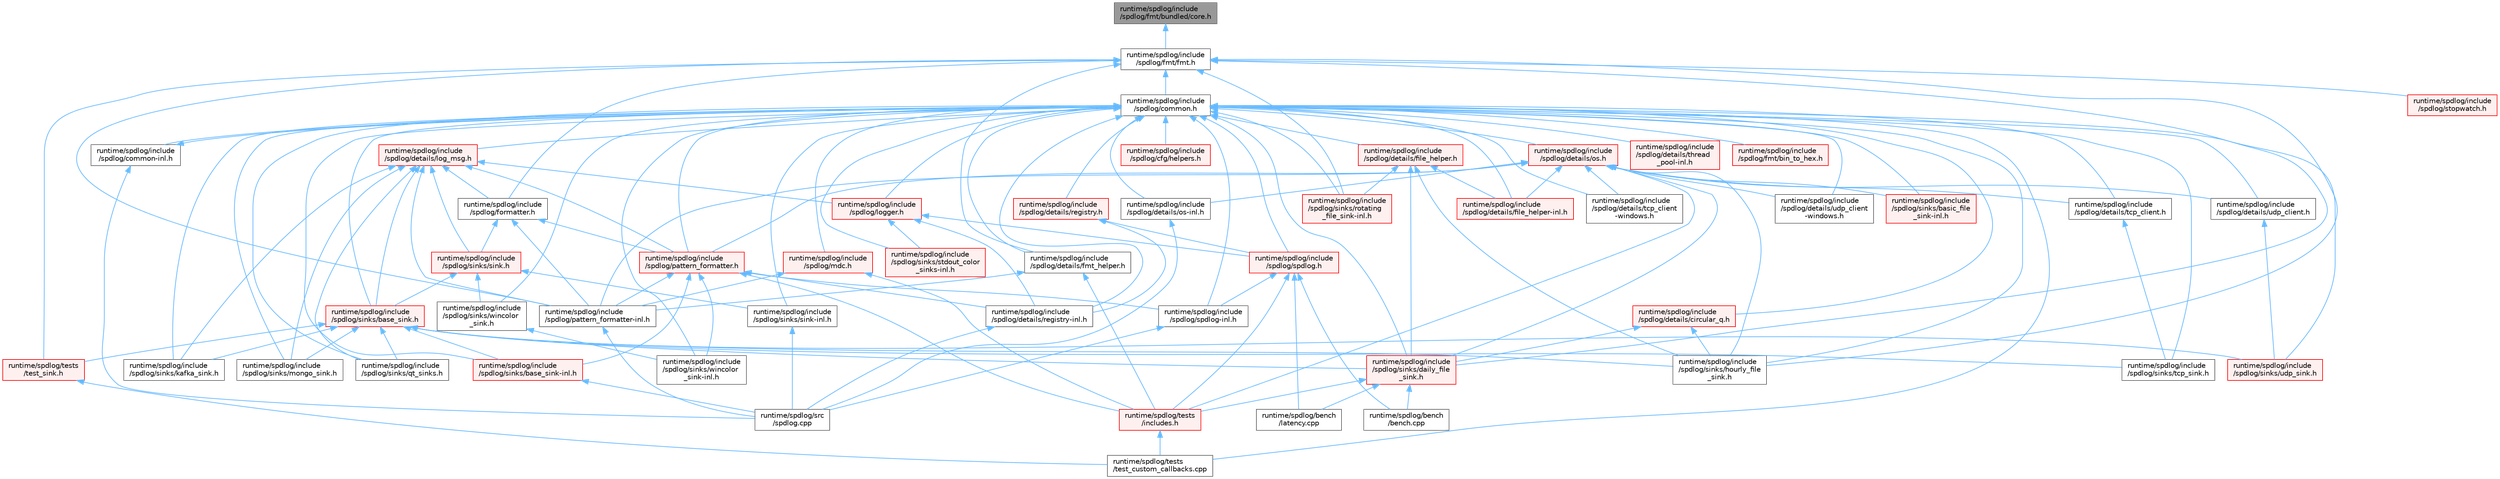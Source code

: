 digraph "runtime/spdlog/include/spdlog/fmt/bundled/core.h"
{
 // LATEX_PDF_SIZE
  bgcolor="transparent";
  edge [fontname=Helvetica,fontsize=10,labelfontname=Helvetica,labelfontsize=10];
  node [fontname=Helvetica,fontsize=10,shape=box,height=0.2,width=0.4];
  Node1 [id="Node000001",label="runtime/spdlog/include\l/spdlog/fmt/bundled/core.h",height=0.2,width=0.4,color="gray40", fillcolor="grey60", style="filled", fontcolor="black",tooltip=" "];
  Node1 -> Node2 [id="edge1_Node000001_Node000002",dir="back",color="steelblue1",style="solid",tooltip=" "];
  Node2 [id="Node000002",label="runtime/spdlog/include\l/spdlog/fmt/fmt.h",height=0.2,width=0.4,color="grey40", fillcolor="white", style="filled",URL="$fmt_8h.html",tooltip=" "];
  Node2 -> Node3 [id="edge2_Node000002_Node000003",dir="back",color="steelblue1",style="solid",tooltip=" "];
  Node3 [id="Node000003",label="runtime/spdlog/include\l/spdlog/common.h",height=0.2,width=0.4,color="grey40", fillcolor="white", style="filled",URL="$common_8h.html",tooltip=" "];
  Node3 -> Node4 [id="edge3_Node000003_Node000004",dir="back",color="steelblue1",style="solid",tooltip=" "];
  Node4 [id="Node000004",label="runtime/spdlog/include\l/spdlog/cfg/helpers.h",height=0.2,width=0.4,color="red", fillcolor="#FFF0F0", style="filled",URL="$helpers_8h.html",tooltip=" "];
  Node3 -> Node11 [id="edge4_Node000003_Node000011",dir="back",color="steelblue1",style="solid",tooltip=" "];
  Node11 [id="Node000011",label="runtime/spdlog/include\l/spdlog/common-inl.h",height=0.2,width=0.4,color="grey40", fillcolor="white", style="filled",URL="$common-inl_8h.html",tooltip=" "];
  Node11 -> Node3 [id="edge5_Node000011_Node000003",dir="back",color="steelblue1",style="solid",tooltip=" "];
  Node11 -> Node12 [id="edge6_Node000011_Node000012",dir="back",color="steelblue1",style="solid",tooltip=" "];
  Node12 [id="Node000012",label="runtime/spdlog/src\l/spdlog.cpp",height=0.2,width=0.4,color="grey40", fillcolor="white", style="filled",URL="$spdlog_8cpp.html",tooltip=" "];
  Node3 -> Node13 [id="edge7_Node000003_Node000013",dir="back",color="steelblue1",style="solid",tooltip=" "];
  Node13 [id="Node000013",label="runtime/spdlog/include\l/spdlog/details/circular_q.h",height=0.2,width=0.4,color="red", fillcolor="#FFF0F0", style="filled",URL="$circular__q_8h.html",tooltip=" "];
  Node13 -> Node73 [id="edge8_Node000013_Node000073",dir="back",color="steelblue1",style="solid",tooltip=" "];
  Node73 [id="Node000073",label="runtime/spdlog/include\l/spdlog/sinks/daily_file\l_sink.h",height=0.2,width=0.4,color="red", fillcolor="#FFF0F0", style="filled",URL="$daily__file__sink_8h.html",tooltip=" "];
  Node73 -> Node67 [id="edge9_Node000073_Node000067",dir="back",color="steelblue1",style="solid",tooltip=" "];
  Node67 [id="Node000067",label="runtime/spdlog/bench\l/bench.cpp",height=0.2,width=0.4,color="grey40", fillcolor="white", style="filled",URL="$bench_8cpp.html",tooltip=" "];
  Node73 -> Node21 [id="edge10_Node000073_Node000021",dir="back",color="steelblue1",style="solid",tooltip=" "];
  Node21 [id="Node000021",label="runtime/spdlog/bench\l/latency.cpp",height=0.2,width=0.4,color="grey40", fillcolor="white", style="filled",URL="$latency_8cpp.html",tooltip=" "];
  Node73 -> Node26 [id="edge11_Node000073_Node000026",dir="back",color="steelblue1",style="solid",tooltip=" "];
  Node26 [id="Node000026",label="runtime/spdlog/tests\l/includes.h",height=0.2,width=0.4,color="red", fillcolor="#FFF0F0", style="filled",URL="$includes_8h.html",tooltip=" "];
  Node26 -> Node32 [id="edge12_Node000026_Node000032",dir="back",color="steelblue1",style="solid",tooltip=" "];
  Node32 [id="Node000032",label="runtime/spdlog/tests\l/test_custom_callbacks.cpp",height=0.2,width=0.4,color="grey40", fillcolor="white", style="filled",URL="$test__custom__callbacks_8cpp.html",tooltip=" "];
  Node13 -> Node74 [id="edge13_Node000013_Node000074",dir="back",color="steelblue1",style="solid",tooltip=" "];
  Node74 [id="Node000074",label="runtime/spdlog/include\l/spdlog/sinks/hourly_file\l_sink.h",height=0.2,width=0.4,color="grey40", fillcolor="white", style="filled",URL="$hourly__file__sink_8h.html",tooltip=" "];
  Node3 -> Node76 [id="edge14_Node000003_Node000076",dir="back",color="steelblue1",style="solid",tooltip=" "];
  Node76 [id="Node000076",label="runtime/spdlog/include\l/spdlog/details/file_helper-inl.h",height=0.2,width=0.4,color="red", fillcolor="#FFF0F0", style="filled",URL="$file__helper-inl_8h.html",tooltip=" "];
  Node3 -> Node78 [id="edge15_Node000003_Node000078",dir="back",color="steelblue1",style="solid",tooltip=" "];
  Node78 [id="Node000078",label="runtime/spdlog/include\l/spdlog/details/file_helper.h",height=0.2,width=0.4,color="red", fillcolor="#FFF0F0", style="filled",URL="$file__helper_8h.html",tooltip=" "];
  Node78 -> Node76 [id="edge16_Node000078_Node000076",dir="back",color="steelblue1",style="solid",tooltip=" "];
  Node78 -> Node73 [id="edge17_Node000078_Node000073",dir="back",color="steelblue1",style="solid",tooltip=" "];
  Node78 -> Node74 [id="edge18_Node000078_Node000074",dir="back",color="steelblue1",style="solid",tooltip=" "];
  Node78 -> Node81 [id="edge19_Node000078_Node000081",dir="back",color="steelblue1",style="solid",tooltip=" "];
  Node81 [id="Node000081",label="runtime/spdlog/include\l/spdlog/sinks/rotating\l_file_sink-inl.h",height=0.2,width=0.4,color="red", fillcolor="#FFF0F0", style="filled",URL="$rotating__file__sink-inl_8h.html",tooltip=" "];
  Node3 -> Node83 [id="edge20_Node000003_Node000083",dir="back",color="steelblue1",style="solid",tooltip=" "];
  Node83 [id="Node000083",label="runtime/spdlog/include\l/spdlog/details/fmt_helper.h",height=0.2,width=0.4,color="grey40", fillcolor="white", style="filled",URL="$fmt__helper_8h.html",tooltip=" "];
  Node83 -> Node84 [id="edge21_Node000083_Node000084",dir="back",color="steelblue1",style="solid",tooltip=" "];
  Node84 [id="Node000084",label="runtime/spdlog/include\l/spdlog/pattern_formatter-inl.h",height=0.2,width=0.4,color="grey40", fillcolor="white", style="filled",URL="$pattern__formatter-inl_8h.html",tooltip=" "];
  Node84 -> Node12 [id="edge22_Node000084_Node000012",dir="back",color="steelblue1",style="solid",tooltip=" "];
  Node83 -> Node26 [id="edge23_Node000083_Node000026",dir="back",color="steelblue1",style="solid",tooltip=" "];
  Node3 -> Node85 [id="edge24_Node000003_Node000085",dir="back",color="steelblue1",style="solid",tooltip=" "];
  Node85 [id="Node000085",label="runtime/spdlog/include\l/spdlog/details/log_msg.h",height=0.2,width=0.4,color="red", fillcolor="#FFF0F0", style="filled",URL="$log__msg_8h.html",tooltip=" "];
  Node85 -> Node89 [id="edge25_Node000085_Node000089",dir="back",color="steelblue1",style="solid",tooltip=" "];
  Node89 [id="Node000089",label="runtime/spdlog/include\l/spdlog/formatter.h",height=0.2,width=0.4,color="grey40", fillcolor="white", style="filled",URL="$formatter_8h.html",tooltip=" "];
  Node89 -> Node84 [id="edge26_Node000089_Node000084",dir="back",color="steelblue1",style="solid",tooltip=" "];
  Node89 -> Node90 [id="edge27_Node000089_Node000090",dir="back",color="steelblue1",style="solid",tooltip=" "];
  Node90 [id="Node000090",label="runtime/spdlog/include\l/spdlog/pattern_formatter.h",height=0.2,width=0.4,color="red", fillcolor="#FFF0F0", style="filled",URL="$pattern__formatter_8h.html",tooltip=" "];
  Node90 -> Node50 [id="edge28_Node000090_Node000050",dir="back",color="steelblue1",style="solid",tooltip=" "];
  Node50 [id="Node000050",label="runtime/spdlog/include\l/spdlog/details/registry-inl.h",height=0.2,width=0.4,color="grey40", fillcolor="white", style="filled",URL="$registry-inl_8h.html",tooltip=" "];
  Node50 -> Node12 [id="edge29_Node000050_Node000012",dir="back",color="steelblue1",style="solid",tooltip=" "];
  Node90 -> Node84 [id="edge30_Node000090_Node000084",dir="back",color="steelblue1",style="solid",tooltip=" "];
  Node90 -> Node92 [id="edge31_Node000090_Node000092",dir="back",color="steelblue1",style="solid",tooltip=" "];
  Node92 [id="Node000092",label="runtime/spdlog/include\l/spdlog/sinks/base_sink-inl.h",height=0.2,width=0.4,color="red", fillcolor="#FFF0F0", style="filled",URL="$base__sink-inl_8h.html",tooltip=" "];
  Node92 -> Node12 [id="edge32_Node000092_Node000012",dir="back",color="steelblue1",style="solid",tooltip=" "];
  Node90 -> Node96 [id="edge33_Node000090_Node000096",dir="back",color="steelblue1",style="solid",tooltip=" "];
  Node96 [id="Node000096",label="runtime/spdlog/include\l/spdlog/sinks/wincolor\l_sink-inl.h",height=0.2,width=0.4,color="grey40", fillcolor="white", style="filled",URL="$wincolor__sink-inl_8h.html",tooltip=" "];
  Node90 -> Node69 [id="edge34_Node000090_Node000069",dir="back",color="steelblue1",style="solid",tooltip=" "];
  Node69 [id="Node000069",label="runtime/spdlog/include\l/spdlog/spdlog-inl.h",height=0.2,width=0.4,color="grey40", fillcolor="white", style="filled",URL="$spdlog-inl_8h.html",tooltip=" "];
  Node69 -> Node12 [id="edge35_Node000069_Node000012",dir="back",color="steelblue1",style="solid",tooltip=" "];
  Node90 -> Node26 [id="edge36_Node000090_Node000026",dir="back",color="steelblue1",style="solid",tooltip=" "];
  Node89 -> Node97 [id="edge37_Node000089_Node000097",dir="back",color="steelblue1",style="solid",tooltip=" "];
  Node97 [id="Node000097",label="runtime/spdlog/include\l/spdlog/sinks/sink.h",height=0.2,width=0.4,color="red", fillcolor="#FFF0F0", style="filled",URL="$sink_8h.html",tooltip=" "];
  Node97 -> Node100 [id="edge38_Node000097_Node000100",dir="back",color="steelblue1",style="solid",tooltip=" "];
  Node100 [id="Node000100",label="runtime/spdlog/include\l/spdlog/sinks/base_sink.h",height=0.2,width=0.4,color="red", fillcolor="#FFF0F0", style="filled",URL="$base__sink_8h.html",tooltip=" "];
  Node100 -> Node92 [id="edge39_Node000100_Node000092",dir="back",color="steelblue1",style="solid",tooltip=" "];
  Node100 -> Node73 [id="edge40_Node000100_Node000073",dir="back",color="steelblue1",style="solid",tooltip=" "];
  Node100 -> Node74 [id="edge41_Node000100_Node000074",dir="back",color="steelblue1",style="solid",tooltip=" "];
  Node100 -> Node22 [id="edge42_Node000100_Node000022",dir="back",color="steelblue1",style="solid",tooltip=" "];
  Node22 [id="Node000022",label="runtime/spdlog/include\l/spdlog/sinks/kafka_sink.h",height=0.2,width=0.4,color="grey40", fillcolor="white", style="filled",URL="$kafka__sink_8h.html",tooltip=" "];
  Node100 -> Node102 [id="edge43_Node000100_Node000102",dir="back",color="steelblue1",style="solid",tooltip=" "];
  Node102 [id="Node000102",label="runtime/spdlog/include\l/spdlog/sinks/mongo_sink.h",height=0.2,width=0.4,color="grey40", fillcolor="white", style="filled",URL="$mongo__sink_8h.html",tooltip=" "];
  Node100 -> Node105 [id="edge44_Node000100_Node000105",dir="back",color="steelblue1",style="solid",tooltip=" "];
  Node105 [id="Node000105",label="runtime/spdlog/include\l/spdlog/sinks/qt_sinks.h",height=0.2,width=0.4,color="grey40", fillcolor="white", style="filled",URL="$qt__sinks_8h.html",tooltip=" "];
  Node100 -> Node108 [id="edge45_Node000100_Node000108",dir="back",color="steelblue1",style="solid",tooltip=" "];
  Node108 [id="Node000108",label="runtime/spdlog/include\l/spdlog/sinks/tcp_sink.h",height=0.2,width=0.4,color="grey40", fillcolor="white", style="filled",URL="$tcp__sink_8h.html",tooltip=" "];
  Node100 -> Node109 [id="edge46_Node000100_Node000109",dir="back",color="steelblue1",style="solid",tooltip=" "];
  Node109 [id="Node000109",label="runtime/spdlog/include\l/spdlog/sinks/udp_sink.h",height=0.2,width=0.4,color="red", fillcolor="#FFF0F0", style="filled",URL="$udp__sink_8h.html",tooltip=" "];
  Node100 -> Node111 [id="edge47_Node000100_Node000111",dir="back",color="steelblue1",style="solid",tooltip=" "];
  Node111 [id="Node000111",label="runtime/spdlog/tests\l/test_sink.h",height=0.2,width=0.4,color="red", fillcolor="#FFF0F0", style="filled",URL="$test__sink_8h.html",tooltip=" "];
  Node111 -> Node32 [id="edge48_Node000111_Node000032",dir="back",color="steelblue1",style="solid",tooltip=" "];
  Node97 -> Node112 [id="edge49_Node000097_Node000112",dir="back",color="steelblue1",style="solid",tooltip=" "];
  Node112 [id="Node000112",label="runtime/spdlog/include\l/spdlog/sinks/sink-inl.h",height=0.2,width=0.4,color="grey40", fillcolor="white", style="filled",URL="$sink-inl_8h.html",tooltip=" "];
  Node112 -> Node12 [id="edge50_Node000112_Node000012",dir="back",color="steelblue1",style="solid",tooltip=" "];
  Node97 -> Node114 [id="edge51_Node000097_Node000114",dir="back",color="steelblue1",style="solid",tooltip=" "];
  Node114 [id="Node000114",label="runtime/spdlog/include\l/spdlog/sinks/wincolor\l_sink.h",height=0.2,width=0.4,color="grey40", fillcolor="white", style="filled",URL="$wincolor__sink_8h.html",tooltip=" "];
  Node114 -> Node96 [id="edge52_Node000114_Node000096",dir="back",color="steelblue1",style="solid",tooltip=" "];
  Node85 -> Node17 [id="edge53_Node000085_Node000017",dir="back",color="steelblue1",style="solid",tooltip=" "];
  Node17 [id="Node000017",label="runtime/spdlog/include\l/spdlog/logger.h",height=0.2,width=0.4,color="red", fillcolor="#FFF0F0", style="filled",URL="$logger_8h.html",tooltip=" "];
  Node17 -> Node50 [id="edge54_Node000017_Node000050",dir="back",color="steelblue1",style="solid",tooltip=" "];
  Node17 -> Node51 [id="edge55_Node000017_Node000051",dir="back",color="steelblue1",style="solid",tooltip=" "];
  Node51 [id="Node000051",label="runtime/spdlog/include\l/spdlog/sinks/stdout_color\l_sinks-inl.h",height=0.2,width=0.4,color="red", fillcolor="#FFF0F0", style="filled",URL="$stdout__color__sinks-inl_8h.html",tooltip=" "];
  Node17 -> Node52 [id="edge56_Node000017_Node000052",dir="back",color="steelblue1",style="solid",tooltip=" "];
  Node52 [id="Node000052",label="runtime/spdlog/include\l/spdlog/spdlog.h",height=0.2,width=0.4,color="red", fillcolor="#FFF0F0", style="filled",URL="$spdlog_8h.html",tooltip=" "];
  Node52 -> Node67 [id="edge57_Node000052_Node000067",dir="back",color="steelblue1",style="solid",tooltip=" "];
  Node52 -> Node21 [id="edge58_Node000052_Node000021",dir="back",color="steelblue1",style="solid",tooltip=" "];
  Node52 -> Node69 [id="edge59_Node000052_Node000069",dir="back",color="steelblue1",style="solid",tooltip=" "];
  Node52 -> Node26 [id="edge60_Node000052_Node000026",dir="back",color="steelblue1",style="solid",tooltip=" "];
  Node85 -> Node84 [id="edge61_Node000085_Node000084",dir="back",color="steelblue1",style="solid",tooltip=" "];
  Node85 -> Node90 [id="edge62_Node000085_Node000090",dir="back",color="steelblue1",style="solid",tooltip=" "];
  Node85 -> Node100 [id="edge63_Node000085_Node000100",dir="back",color="steelblue1",style="solid",tooltip=" "];
  Node85 -> Node22 [id="edge64_Node000085_Node000022",dir="back",color="steelblue1",style="solid",tooltip=" "];
  Node85 -> Node102 [id="edge65_Node000085_Node000102",dir="back",color="steelblue1",style="solid",tooltip=" "];
  Node85 -> Node105 [id="edge66_Node000085_Node000105",dir="back",color="steelblue1",style="solid",tooltip=" "];
  Node85 -> Node97 [id="edge67_Node000085_Node000097",dir="back",color="steelblue1",style="solid",tooltip=" "];
  Node3 -> Node115 [id="edge68_Node000003_Node000115",dir="back",color="steelblue1",style="solid",tooltip=" "];
  Node115 [id="Node000115",label="runtime/spdlog/include\l/spdlog/details/os-inl.h",height=0.2,width=0.4,color="grey40", fillcolor="white", style="filled",URL="$os-inl_8h.html",tooltip=" "];
  Node115 -> Node12 [id="edge69_Node000115_Node000012",dir="back",color="steelblue1",style="solid",tooltip=" "];
  Node3 -> Node116 [id="edge70_Node000003_Node000116",dir="back",color="steelblue1",style="solid",tooltip=" "];
  Node116 [id="Node000116",label="runtime/spdlog/include\l/spdlog/details/os.h",height=0.2,width=0.4,color="red", fillcolor="#FFF0F0", style="filled",URL="$details_2os_8h.html",tooltip=" "];
  Node116 -> Node76 [id="edge71_Node000116_Node000076",dir="back",color="steelblue1",style="solid",tooltip=" "];
  Node116 -> Node115 [id="edge72_Node000116_Node000115",dir="back",color="steelblue1",style="solid",tooltip=" "];
  Node116 -> Node117 [id="edge73_Node000116_Node000117",dir="back",color="steelblue1",style="solid",tooltip=" "];
  Node117 [id="Node000117",label="runtime/spdlog/include\l/spdlog/details/tcp_client\l-windows.h",height=0.2,width=0.4,color="grey40", fillcolor="white", style="filled",URL="$tcp__client-windows_8h.html",tooltip=" "];
  Node116 -> Node118 [id="edge74_Node000116_Node000118",dir="back",color="steelblue1",style="solid",tooltip=" "];
  Node118 [id="Node000118",label="runtime/spdlog/include\l/spdlog/details/tcp_client.h",height=0.2,width=0.4,color="grey40", fillcolor="white", style="filled",URL="$tcp__client_8h.html",tooltip=" "];
  Node118 -> Node108 [id="edge75_Node000118_Node000108",dir="back",color="steelblue1",style="solid",tooltip=" "];
  Node116 -> Node119 [id="edge76_Node000116_Node000119",dir="back",color="steelblue1",style="solid",tooltip=" "];
  Node119 [id="Node000119",label="runtime/spdlog/include\l/spdlog/details/udp_client\l-windows.h",height=0.2,width=0.4,color="grey40", fillcolor="white", style="filled",URL="$udp__client-windows_8h.html",tooltip=" "];
  Node116 -> Node120 [id="edge77_Node000116_Node000120",dir="back",color="steelblue1",style="solid",tooltip=" "];
  Node120 [id="Node000120",label="runtime/spdlog/include\l/spdlog/details/udp_client.h",height=0.2,width=0.4,color="grey40", fillcolor="white", style="filled",URL="$udp__client_8h.html",tooltip=" "];
  Node120 -> Node109 [id="edge78_Node000120_Node000109",dir="back",color="steelblue1",style="solid",tooltip=" "];
  Node116 -> Node84 [id="edge79_Node000116_Node000084",dir="back",color="steelblue1",style="solid",tooltip=" "];
  Node116 -> Node90 [id="edge80_Node000116_Node000090",dir="back",color="steelblue1",style="solid",tooltip=" "];
  Node116 -> Node80 [id="edge81_Node000116_Node000080",dir="back",color="steelblue1",style="solid",tooltip=" "];
  Node80 [id="Node000080",label="runtime/spdlog/include\l/spdlog/sinks/basic_file\l_sink-inl.h",height=0.2,width=0.4,color="red", fillcolor="#FFF0F0", style="filled",URL="$basic__file__sink-inl_8h.html",tooltip=" "];
  Node116 -> Node73 [id="edge82_Node000116_Node000073",dir="back",color="steelblue1",style="solid",tooltip=" "];
  Node116 -> Node74 [id="edge83_Node000116_Node000074",dir="back",color="steelblue1",style="solid",tooltip=" "];
  Node116 -> Node26 [id="edge84_Node000116_Node000026",dir="back",color="steelblue1",style="solid",tooltip=" "];
  Node3 -> Node50 [id="edge85_Node000003_Node000050",dir="back",color="steelblue1",style="solid",tooltip=" "];
  Node3 -> Node121 [id="edge86_Node000003_Node000121",dir="back",color="steelblue1",style="solid",tooltip=" "];
  Node121 [id="Node000121",label="runtime/spdlog/include\l/spdlog/details/registry.h",height=0.2,width=0.4,color="red", fillcolor="#FFF0F0", style="filled",URL="$registry_8h.html",tooltip=" "];
  Node121 -> Node50 [id="edge87_Node000121_Node000050",dir="back",color="steelblue1",style="solid",tooltip=" "];
  Node121 -> Node52 [id="edge88_Node000121_Node000052",dir="back",color="steelblue1",style="solid",tooltip=" "];
  Node3 -> Node117 [id="edge89_Node000003_Node000117",dir="back",color="steelblue1",style="solid",tooltip=" "];
  Node3 -> Node118 [id="edge90_Node000003_Node000118",dir="back",color="steelblue1",style="solid",tooltip=" "];
  Node3 -> Node72 [id="edge91_Node000003_Node000072",dir="back",color="steelblue1",style="solid",tooltip=" "];
  Node72 [id="Node000072",label="runtime/spdlog/include\l/spdlog/details/thread\l_pool-inl.h",height=0.2,width=0.4,color="red", fillcolor="#FFF0F0", style="filled",URL="$thread__pool-inl_8h.html",tooltip=" "];
  Node3 -> Node119 [id="edge92_Node000003_Node000119",dir="back",color="steelblue1",style="solid",tooltip=" "];
  Node3 -> Node120 [id="edge93_Node000003_Node000120",dir="back",color="steelblue1",style="solid",tooltip=" "];
  Node3 -> Node123 [id="edge94_Node000003_Node000123",dir="back",color="steelblue1",style="solid",tooltip=" "];
  Node123 [id="Node000123",label="runtime/spdlog/include\l/spdlog/fmt/bin_to_hex.h",height=0.2,width=0.4,color="red", fillcolor="#FFF0F0", style="filled",URL="$bin__to__hex_8h.html",tooltip=" "];
  Node3 -> Node17 [id="edge95_Node000003_Node000017",dir="back",color="steelblue1",style="solid",tooltip=" "];
  Node3 -> Node124 [id="edge96_Node000003_Node000124",dir="back",color="steelblue1",style="solid",tooltip=" "];
  Node124 [id="Node000124",label="runtime/spdlog/include\l/spdlog/mdc.h",height=0.2,width=0.4,color="red", fillcolor="#FFF0F0", style="filled",URL="$mdc_8h.html",tooltip=" "];
  Node124 -> Node84 [id="edge97_Node000124_Node000084",dir="back",color="steelblue1",style="solid",tooltip=" "];
  Node124 -> Node26 [id="edge98_Node000124_Node000026",dir="back",color="steelblue1",style="solid",tooltip=" "];
  Node3 -> Node90 [id="edge99_Node000003_Node000090",dir="back",color="steelblue1",style="solid",tooltip=" "];
  Node3 -> Node92 [id="edge100_Node000003_Node000092",dir="back",color="steelblue1",style="solid",tooltip=" "];
  Node3 -> Node100 [id="edge101_Node000003_Node000100",dir="back",color="steelblue1",style="solid",tooltip=" "];
  Node3 -> Node80 [id="edge102_Node000003_Node000080",dir="back",color="steelblue1",style="solid",tooltip=" "];
  Node3 -> Node73 [id="edge103_Node000003_Node000073",dir="back",color="steelblue1",style="solid",tooltip=" "];
  Node3 -> Node74 [id="edge104_Node000003_Node000074",dir="back",color="steelblue1",style="solid",tooltip=" "];
  Node3 -> Node22 [id="edge105_Node000003_Node000022",dir="back",color="steelblue1",style="solid",tooltip=" "];
  Node3 -> Node102 [id="edge106_Node000003_Node000102",dir="back",color="steelblue1",style="solid",tooltip=" "];
  Node3 -> Node105 [id="edge107_Node000003_Node000105",dir="back",color="steelblue1",style="solid",tooltip=" "];
  Node3 -> Node81 [id="edge108_Node000003_Node000081",dir="back",color="steelblue1",style="solid",tooltip=" "];
  Node3 -> Node112 [id="edge109_Node000003_Node000112",dir="back",color="steelblue1",style="solid",tooltip=" "];
  Node3 -> Node51 [id="edge110_Node000003_Node000051",dir="back",color="steelblue1",style="solid",tooltip=" "];
  Node3 -> Node108 [id="edge111_Node000003_Node000108",dir="back",color="steelblue1",style="solid",tooltip=" "];
  Node3 -> Node109 [id="edge112_Node000003_Node000109",dir="back",color="steelblue1",style="solid",tooltip=" "];
  Node3 -> Node96 [id="edge113_Node000003_Node000096",dir="back",color="steelblue1",style="solid",tooltip=" "];
  Node3 -> Node114 [id="edge114_Node000003_Node000114",dir="back",color="steelblue1",style="solid",tooltip=" "];
  Node3 -> Node69 [id="edge115_Node000003_Node000069",dir="back",color="steelblue1",style="solid",tooltip=" "];
  Node3 -> Node52 [id="edge116_Node000003_Node000052",dir="back",color="steelblue1",style="solid",tooltip=" "];
  Node3 -> Node32 [id="edge117_Node000003_Node000032",dir="back",color="steelblue1",style="solid",tooltip=" "];
  Node2 -> Node83 [id="edge118_Node000002_Node000083",dir="back",color="steelblue1",style="solid",tooltip=" "];
  Node2 -> Node89 [id="edge119_Node000002_Node000089",dir="back",color="steelblue1",style="solid",tooltip=" "];
  Node2 -> Node84 [id="edge120_Node000002_Node000084",dir="back",color="steelblue1",style="solid",tooltip=" "];
  Node2 -> Node73 [id="edge121_Node000002_Node000073",dir="back",color="steelblue1",style="solid",tooltip=" "];
  Node2 -> Node74 [id="edge122_Node000002_Node000074",dir="back",color="steelblue1",style="solid",tooltip=" "];
  Node2 -> Node81 [id="edge123_Node000002_Node000081",dir="back",color="steelblue1",style="solid",tooltip=" "];
  Node2 -> Node125 [id="edge124_Node000002_Node000125",dir="back",color="steelblue1",style="solid",tooltip=" "];
  Node125 [id="Node000125",label="runtime/spdlog/include\l/spdlog/stopwatch.h",height=0.2,width=0.4,color="red", fillcolor="#FFF0F0", style="filled",URL="$stopwatch_8h.html",tooltip=" "];
  Node2 -> Node111 [id="edge125_Node000002_Node000111",dir="back",color="steelblue1",style="solid",tooltip=" "];
}
